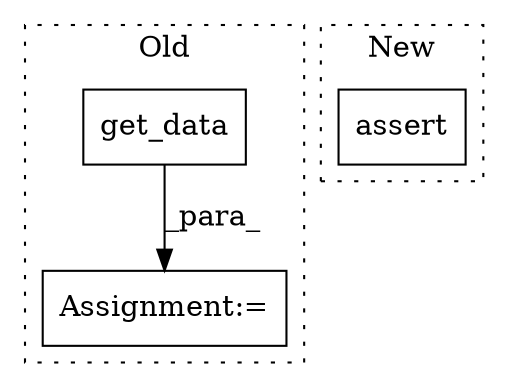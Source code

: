digraph G {
subgraph cluster0 {
1 [label="get_data" a="32" s="1747" l="10" shape="box"];
3 [label="Assignment:=" a="7" s="1742" l="1" shape="box"];
label = "Old";
style="dotted";
}
subgraph cluster1 {
2 [label="assert" a="32" s="2377,2420" l="8,1" shape="box"];
label = "New";
style="dotted";
}
1 -> 3 [label="_para_"];
}